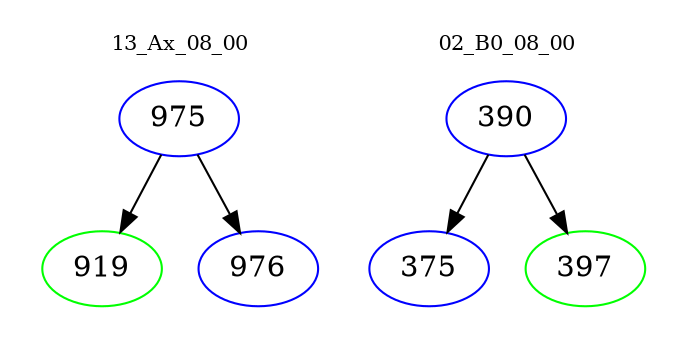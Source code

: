 digraph{
subgraph cluster_0 {
color = white
label = "13_Ax_08_00";
fontsize=10;
T0_975 [label="975", color="blue"]
T0_975 -> T0_919 [color="black"]
T0_919 [label="919", color="green"]
T0_975 -> T0_976 [color="black"]
T0_976 [label="976", color="blue"]
}
subgraph cluster_1 {
color = white
label = "02_B0_08_00";
fontsize=10;
T1_390 [label="390", color="blue"]
T1_390 -> T1_375 [color="black"]
T1_375 [label="375", color="blue"]
T1_390 -> T1_397 [color="black"]
T1_397 [label="397", color="green"]
}
}
